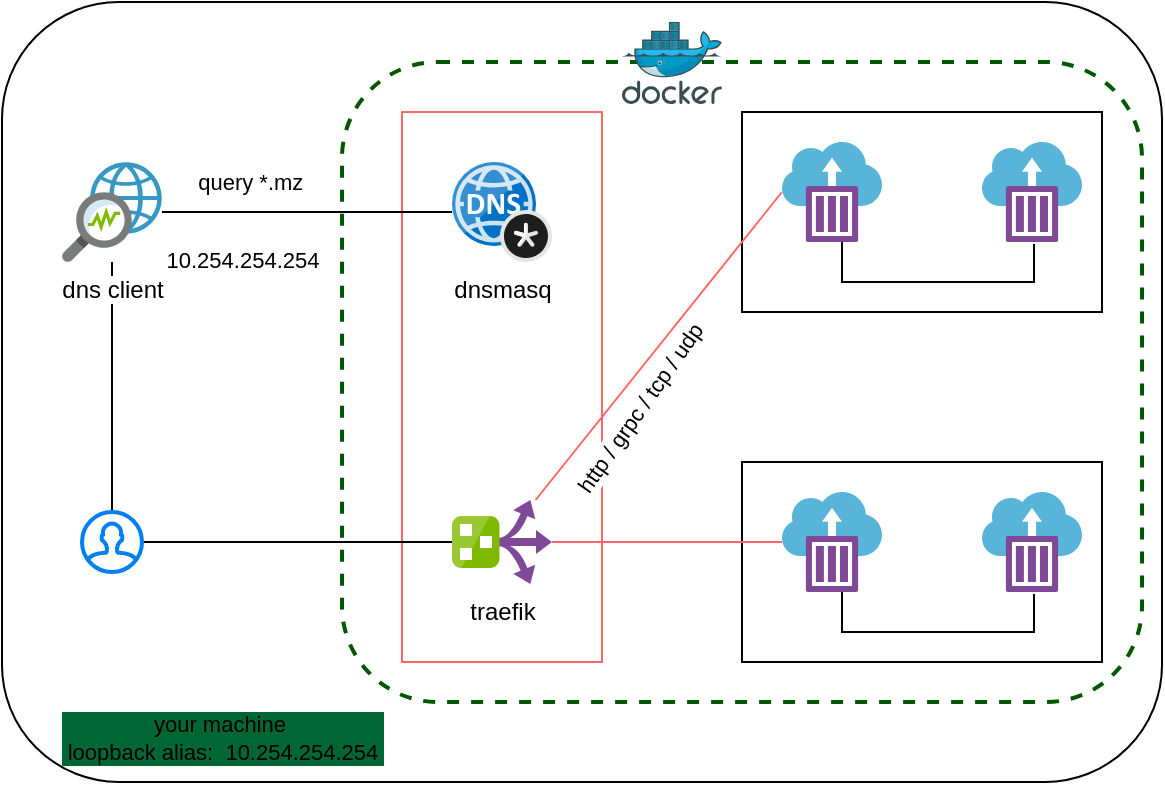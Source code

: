 <mxfile version="13.6.5">
    <diagram id="d01J-ukoAFh2b3ArlTiC" name="Page-1">
        <mxGraphModel dx="805" dy="785" grid="1" gridSize="10" guides="1" tooltips="1" connect="1" arrows="1" fold="1" page="1" pageScale="1" pageWidth="850" pageHeight="1100" math="0" shadow="0">
            <root>
                <mxCell id="0"/>
                <mxCell id="1" parent="0"/>
                <mxCell id="5" value="" style="rounded=1;whiteSpace=wrap;html=1;" parent="1" vertex="1">
                    <mxGeometry x="20" y="20" width="580" height="390" as="geometry"/>
                </mxCell>
                <mxCell id="6" value="" style="rounded=1;whiteSpace=wrap;html=1;strokeColor=#005700;fontColor=#ffffff;fillColor=none;dashed=1;strokeWidth=2;" parent="1" vertex="1">
                    <mxGeometry x="190" y="50" width="400" height="320" as="geometry"/>
                </mxCell>
                <mxCell id="8" value="" style="rounded=0;whiteSpace=wrap;html=1;" parent="1" vertex="1">
                    <mxGeometry x="390" y="75" width="180" height="100" as="geometry"/>
                </mxCell>
                <mxCell id="9" value="" style="rounded=0;whiteSpace=wrap;html=1;fillColor=none;strokeColor=#FF6666;strokeWidth=1;" parent="1" vertex="1">
                    <mxGeometry x="220" y="75" width="100" height="275" as="geometry"/>
                </mxCell>
                <mxCell id="32" style="edgeStyle=none;rounded=0;orthogonalLoop=1;jettySize=auto;html=1;entryX=0;entryY=0.5;entryDx=0;entryDy=0;entryPerimeter=0;endArrow=none;endFill=0;strokeWidth=1;fillColor=#d80073;strokeColor=#FF6666;" parent="1" source="4" target="18" edge="1">
                    <mxGeometry relative="1" as="geometry"/>
                </mxCell>
                <mxCell id="40" value="http / grpc / tcp / udp" style="edgeLabel;html=1;align=center;verticalAlign=middle;resizable=0;points=[];rotation=-55;" parent="32" vertex="1" connectable="0">
                    <mxGeometry x="-0.195" y="-3" relative="1" as="geometry">
                        <mxPoint y="14.51" as="offset"/>
                    </mxGeometry>
                </mxCell>
                <mxCell id="4" value="traefik" style="aspect=fixed;html=1;points=[];align=center;image;fontSize=12;image=img/lib/mscae/Route_Filter.svg;" parent="1" vertex="1">
                    <mxGeometry x="245" y="269" width="50" height="42" as="geometry"/>
                </mxCell>
                <mxCell id="23" style="edgeStyle=orthogonalEdgeStyle;rounded=0;orthogonalLoop=1;jettySize=auto;html=1;entryX=0.6;entryY=1;entryDx=0;entryDy=0;entryPerimeter=0;endArrow=none;endFill=0;exitX=0.52;exitY=1.02;exitDx=0;exitDy=0;exitPerimeter=0;" parent="1" source="13" target="18" edge="1">
                    <mxGeometry relative="1" as="geometry"/>
                </mxCell>
                <mxCell id="13" value="" style="aspect=fixed;html=1;points=[];align=center;image;fontSize=12;image=img/lib/mscae/Container_Instances.svg;" parent="1" vertex="1">
                    <mxGeometry x="510" y="90" width="50" height="50" as="geometry"/>
                </mxCell>
                <mxCell id="14" value="dnsmasq" style="aspect=fixed;html=1;points=[];align=center;image;fontSize=12;image=img/lib/mscae/DNS_Private_Zones.svg;" parent="1" vertex="1">
                    <mxGeometry x="245" y="100" width="50" height="50" as="geometry"/>
                </mxCell>
                <mxCell id="24" style="edgeStyle=orthogonalEdgeStyle;rounded=0;orthogonalLoop=1;jettySize=auto;html=1;endArrow=none;endFill=0;" parent="1" source="15" target="14" edge="1">
                    <mxGeometry relative="1" as="geometry"/>
                </mxCell>
                <mxCell id="35" value="&amp;nbsp;query *.mz&amp;nbsp; &amp;nbsp; &amp;nbsp;" style="edgeLabel;html=1;align=center;verticalAlign=middle;resizable=0;points=[];" parent="24" vertex="1" connectable="0">
                    <mxGeometry x="-0.214" y="2" relative="1" as="geometry">
                        <mxPoint x="-7" y="-13" as="offset"/>
                    </mxGeometry>
                </mxCell>
                <mxCell id="25" value="" style="edgeStyle=orthogonalEdgeStyle;rounded=0;orthogonalLoop=1;jettySize=auto;html=1;endArrow=none;endFill=0;" parent="1" source="15" target="16" edge="1">
                    <mxGeometry relative="1" as="geometry"/>
                </mxCell>
                <mxCell id="15" value="dns client" style="aspect=fixed;html=1;points=[];align=center;image;fontSize=12;image=img/lib/mscae/Network_watcher.svg;" parent="1" vertex="1">
                    <mxGeometry x="50" y="100" width="50" height="50" as="geometry"/>
                </mxCell>
                <mxCell id="26" style="edgeStyle=orthogonalEdgeStyle;rounded=0;orthogonalLoop=1;jettySize=auto;html=1;endArrow=none;endFill=0;" parent="1" source="16" target="4" edge="1">
                    <mxGeometry relative="1" as="geometry"/>
                </mxCell>
                <mxCell id="36" value="10.254.254.254" style="edgeLabel;html=1;align=center;verticalAlign=middle;resizable=0;points=[];" parent="26" vertex="1" connectable="0">
                    <mxGeometry x="-0.548" y="-1" relative="1" as="geometry">
                        <mxPoint x="15" y="-142" as="offset"/>
                    </mxGeometry>
                </mxCell>
                <mxCell id="16" value="" style="html=1;verticalLabelPosition=bottom;align=center;labelBackgroundColor=#ffffff;verticalAlign=top;strokeWidth=2;strokeColor=#0080F0;shadow=0;dashed=0;shape=mxgraph.ios7.icons.user;" parent="1" vertex="1">
                    <mxGeometry x="60" y="275" width="30" height="30" as="geometry"/>
                </mxCell>
                <mxCell id="18" value="" style="aspect=fixed;html=1;points=[];align=center;image;fontSize=12;image=img/lib/mscae/Container_Instances.svg;" parent="1" vertex="1">
                    <mxGeometry x="410" y="90" width="50" height="50" as="geometry"/>
                </mxCell>
                <mxCell id="27" value="" style="rounded=0;whiteSpace=wrap;html=1;" parent="1" vertex="1">
                    <mxGeometry x="390" y="250" width="180" height="100" as="geometry"/>
                </mxCell>
                <mxCell id="28" style="edgeStyle=orthogonalEdgeStyle;rounded=0;orthogonalLoop=1;jettySize=auto;html=1;entryX=0.6;entryY=1;entryDx=0;entryDy=0;entryPerimeter=0;endArrow=none;endFill=0;exitX=0.52;exitY=1.02;exitDx=0;exitDy=0;exitPerimeter=0;" parent="1" source="29" target="30" edge="1">
                    <mxGeometry relative="1" as="geometry"/>
                </mxCell>
                <mxCell id="29" value="" style="aspect=fixed;html=1;points=[];align=center;image;fontSize=12;image=img/lib/mscae/Container_Instances.svg;" parent="1" vertex="1">
                    <mxGeometry x="510" y="265" width="50" height="50" as="geometry"/>
                </mxCell>
                <mxCell id="30" value="" style="aspect=fixed;html=1;points=[];align=center;image;fontSize=12;image=img/lib/mscae/Container_Instances.svg;" parent="1" vertex="1">
                    <mxGeometry x="410" y="265" width="50" height="50" as="geometry"/>
                </mxCell>
                <mxCell id="33" style="edgeStyle=none;rounded=0;orthogonalLoop=1;jettySize=auto;html=1;endArrow=none;endFill=0;fillColor=#d80073;strokeColor=#FF6666;" parent="1" source="4" target="30" edge="1">
                    <mxGeometry relative="1" as="geometry"/>
                </mxCell>
                <mxCell id="37" value="your machine&amp;nbsp;&lt;br&gt;&amp;nbsp;loopback alias:&amp;nbsp; 10.254.254.254&amp;nbsp;" style="edgeLabel;html=1;align=center;verticalAlign=middle;resizable=0;points=[];labelBackgroundColor=#006633;" parent="1" vertex="1" connectable="0">
                    <mxGeometry x="130" y="388" as="geometry"/>
                </mxCell>
                <mxCell id="38" value="" style="aspect=fixed;html=1;points=[];align=center;image;fontSize=12;image=img/lib/mscae/Docker.svg;dashed=1;labelBackgroundColor=#006633;strokeColor=#FF6666;strokeWidth=2;fillColor=none;" parent="1" vertex="1">
                    <mxGeometry x="330" y="30" width="50" height="41" as="geometry"/>
                </mxCell>
            </root>
        </mxGraphModel>
    </diagram>
</mxfile>